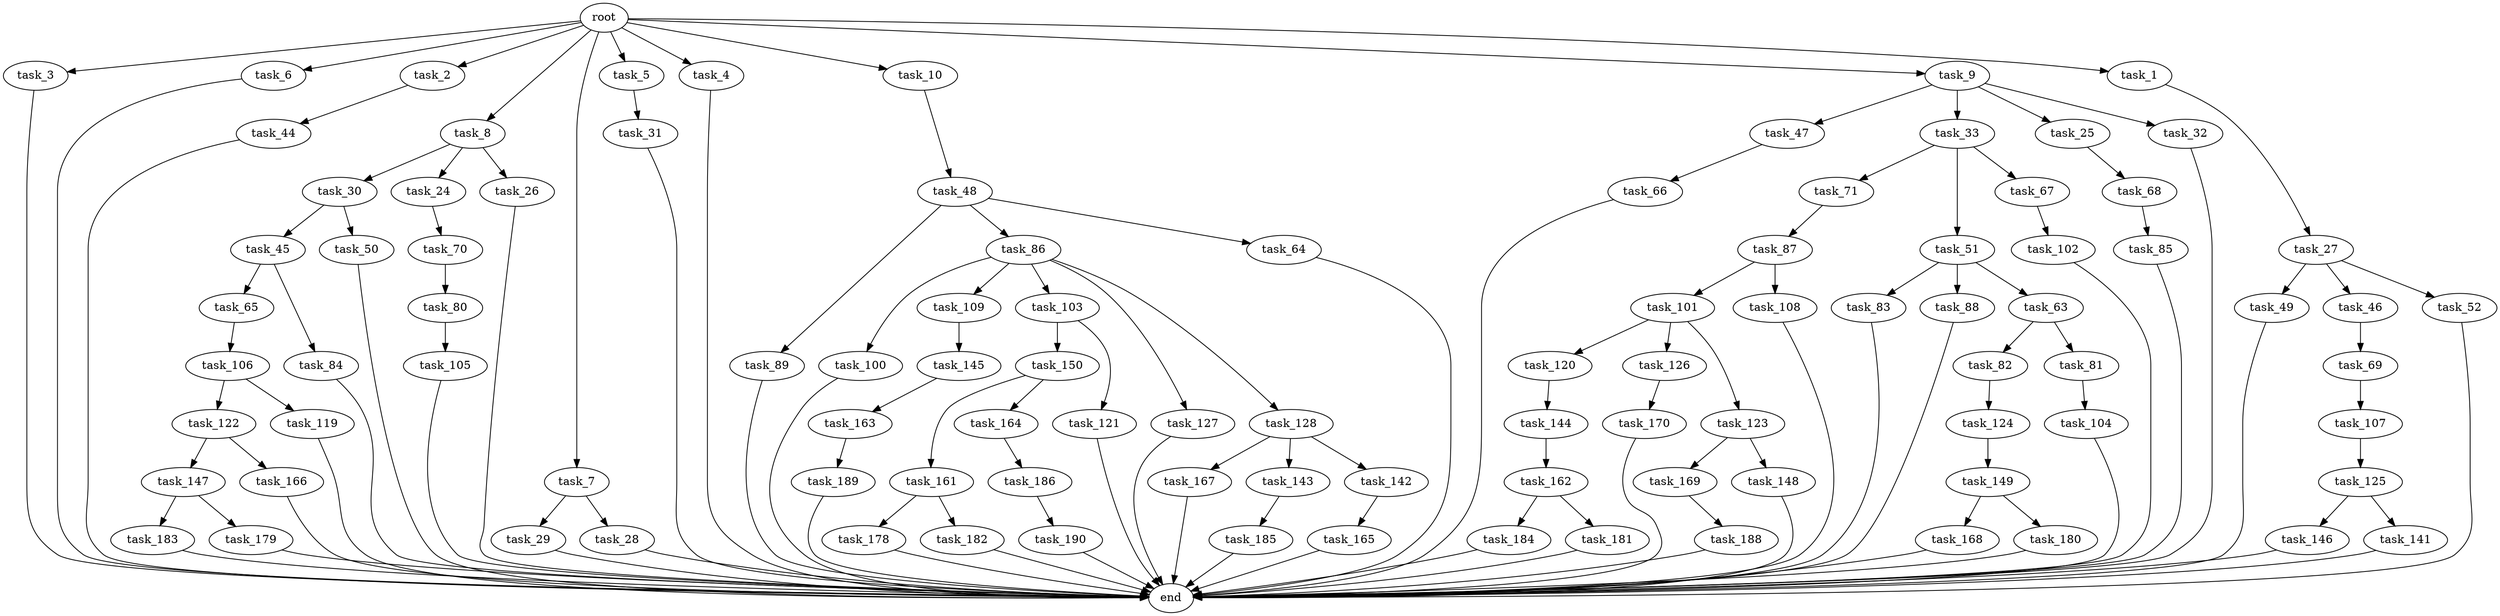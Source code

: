 digraph G {
  task_65 [size="30923764531.200001"];
  task_45 [size="85899345920.000000"];
  task_89 [size="85899345920.000000"];
  task_100 [size="54975581388.800003"];
  task_47 [size="54975581388.800003"];
  task_3 [size="102.400000"];
  task_6 [size="102.400000"];
  task_30 [size="54975581388.800003"];
  task_2 [size="102.400000"];
  task_8 [size="102.400000"];
  task_150 [size="7730941132.800000"];
  task_44 [size="7730941132.800000"];
  task_163 [size="69578470195.199997"];
  task_69 [size="42090679500.800003"];
  task_84 [size="30923764531.200001"];
  task_49 [size="7730941132.800000"];
  task_184 [size="85899345920.000000"];
  task_86 [size="85899345920.000000"];
  task_145 [size="69578470195.199997"];
  task_82 [size="7730941132.800000"];
  task_168 [size="85899345920.000000"];
  task_7 [size="102.400000"];
  task_144 [size="21474836480.000000"];
  task_33 [size="54975581388.800003"];
  task_167 [size="21474836480.000000"];
  task_189 [size="85899345920.000000"];
  task_169 [size="7730941132.800000"];
  task_71 [size="54975581388.800003"];
  task_183 [size="3435973836.800000"];
  task_105 [size="85899345920.000000"];
  task_5 [size="102.400000"];
  task_48 [size="3435973836.800000"];
  task_4 [size="102.400000"];
  task_104 [size="54975581388.800003"];
  task_185 [size="13743895347.200001"];
  task_181 [size="85899345920.000000"];
  task_85 [size="85899345920.000000"];
  task_120 [size="85899345920.000000"];
  task_109 [size="54975581388.800003"];
  task_149 [size="85899345920.000000"];
  task_50 [size="85899345920.000000"];
  task_10 [size="102.400000"];
  task_161 [size="30923764531.200001"];
  task_83 [size="69578470195.199997"];
  task_147 [size="69578470195.199997"];
  task_103 [size="54975581388.800003"];
  task_24 [size="54975581388.800003"];
  task_9 [size="102.400000"];
  task_46 [size="7730941132.800000"];
  task_127 [size="54975581388.800003"];
  task_121 [size="7730941132.800000"];
  task_186 [size="3435973836.800000"];
  task_107 [size="30923764531.200001"];
  task_25 [size="54975581388.800003"];
  task_126 [size="85899345920.000000"];
  task_27 [size="13743895347.200001"];
  task_179 [size="3435973836.800000"];
  end [size="0.000000"];
  task_143 [size="21474836480.000000"];
  task_80 [size="85899345920.000000"];
  task_51 [size="54975581388.800003"];
  task_66 [size="54975581388.800003"];
  task_142 [size="21474836480.000000"];
  root [size="0.000000"];
  task_106 [size="3435973836.800000"];
  task_146 [size="3435973836.800000"];
  task_32 [size="54975581388.800003"];
  task_141 [size="3435973836.800000"];
  task_188 [size="54975581388.800003"];
  task_180 [size="85899345920.000000"];
  task_81 [size="7730941132.800000"];
  task_88 [size="69578470195.199997"];
  task_26 [size="54975581388.800003"];
  task_190 [size="69578470195.199997"];
  task_87 [size="13743895347.200001"];
  task_29 [size="7730941132.800000"];
  task_31 [size="13743895347.200001"];
  task_165 [size="13743895347.200001"];
  task_122 [size="7730941132.800000"];
  task_119 [size="7730941132.800000"];
  task_63 [size="69578470195.199997"];
  task_52 [size="7730941132.800000"];
  task_162 [size="13743895347.200001"];
  task_101 [size="69578470195.199997"];
  task_28 [size="7730941132.800000"];
  task_67 [size="54975581388.800003"];
  task_178 [size="42090679500.800003"];
  task_125 [size="7730941132.800000"];
  task_102 [size="21474836480.000000"];
  task_124 [size="21474836480.000000"];
  task_166 [size="69578470195.199997"];
  task_164 [size="30923764531.200001"];
  task_128 [size="54975581388.800003"];
  task_148 [size="7730941132.800000"];
  task_1 [size="102.400000"];
  task_108 [size="69578470195.199997"];
  task_68 [size="13743895347.200001"];
  task_182 [size="42090679500.800003"];
  task_70 [size="13743895347.200001"];
  task_123 [size="85899345920.000000"];
  task_64 [size="85899345920.000000"];
  task_170 [size="85899345920.000000"];

  task_65 -> task_106 [size="33554432.000000"];
  task_45 -> task_84 [size="301989888.000000"];
  task_45 -> task_65 [size="301989888.000000"];
  task_89 -> end [size="1.000000"];
  task_100 -> end [size="1.000000"];
  task_47 -> task_66 [size="536870912.000000"];
  task_3 -> end [size="1.000000"];
  task_6 -> end [size="1.000000"];
  task_30 -> task_50 [size="838860800.000000"];
  task_30 -> task_45 [size="838860800.000000"];
  task_2 -> task_44 [size="75497472.000000"];
  task_8 -> task_24 [size="536870912.000000"];
  task_8 -> task_26 [size="536870912.000000"];
  task_8 -> task_30 [size="536870912.000000"];
  task_150 -> task_161 [size="301989888.000000"];
  task_150 -> task_164 [size="301989888.000000"];
  task_44 -> end [size="1.000000"];
  task_163 -> task_189 [size="838860800.000000"];
  task_69 -> task_107 [size="301989888.000000"];
  task_84 -> end [size="1.000000"];
  task_49 -> end [size="1.000000"];
  task_184 -> end [size="1.000000"];
  task_86 -> task_100 [size="536870912.000000"];
  task_86 -> task_103 [size="536870912.000000"];
  task_86 -> task_109 [size="536870912.000000"];
  task_86 -> task_127 [size="536870912.000000"];
  task_86 -> task_128 [size="536870912.000000"];
  task_145 -> task_163 [size="679477248.000000"];
  task_82 -> task_124 [size="209715200.000000"];
  task_168 -> end [size="1.000000"];
  task_7 -> task_28 [size="75497472.000000"];
  task_7 -> task_29 [size="75497472.000000"];
  task_144 -> task_162 [size="134217728.000000"];
  task_33 -> task_71 [size="536870912.000000"];
  task_33 -> task_51 [size="536870912.000000"];
  task_33 -> task_67 [size="536870912.000000"];
  task_167 -> end [size="1.000000"];
  task_189 -> end [size="1.000000"];
  task_169 -> task_188 [size="536870912.000000"];
  task_71 -> task_87 [size="134217728.000000"];
  task_183 -> end [size="1.000000"];
  task_105 -> end [size="1.000000"];
  task_5 -> task_31 [size="134217728.000000"];
  task_48 -> task_64 [size="838860800.000000"];
  task_48 -> task_89 [size="838860800.000000"];
  task_48 -> task_86 [size="838860800.000000"];
  task_4 -> end [size="1.000000"];
  task_104 -> end [size="1.000000"];
  task_185 -> end [size="1.000000"];
  task_181 -> end [size="1.000000"];
  task_85 -> end [size="1.000000"];
  task_120 -> task_144 [size="209715200.000000"];
  task_109 -> task_145 [size="679477248.000000"];
  task_149 -> task_180 [size="838860800.000000"];
  task_149 -> task_168 [size="838860800.000000"];
  task_50 -> end [size="1.000000"];
  task_10 -> task_48 [size="33554432.000000"];
  task_161 -> task_182 [size="411041792.000000"];
  task_161 -> task_178 [size="411041792.000000"];
  task_83 -> end [size="1.000000"];
  task_147 -> task_179 [size="33554432.000000"];
  task_147 -> task_183 [size="33554432.000000"];
  task_103 -> task_150 [size="75497472.000000"];
  task_103 -> task_121 [size="75497472.000000"];
  task_24 -> task_70 [size="134217728.000000"];
  task_9 -> task_47 [size="536870912.000000"];
  task_9 -> task_33 [size="536870912.000000"];
  task_9 -> task_25 [size="536870912.000000"];
  task_9 -> task_32 [size="536870912.000000"];
  task_46 -> task_69 [size="411041792.000000"];
  task_127 -> end [size="1.000000"];
  task_121 -> end [size="1.000000"];
  task_186 -> task_190 [size="679477248.000000"];
  task_107 -> task_125 [size="75497472.000000"];
  task_25 -> task_68 [size="134217728.000000"];
  task_126 -> task_170 [size="838860800.000000"];
  task_27 -> task_49 [size="75497472.000000"];
  task_27 -> task_46 [size="75497472.000000"];
  task_27 -> task_52 [size="75497472.000000"];
  task_179 -> end [size="1.000000"];
  task_143 -> task_185 [size="134217728.000000"];
  task_80 -> task_105 [size="838860800.000000"];
  task_51 -> task_88 [size="679477248.000000"];
  task_51 -> task_83 [size="679477248.000000"];
  task_51 -> task_63 [size="679477248.000000"];
  task_66 -> end [size="1.000000"];
  task_142 -> task_165 [size="134217728.000000"];
  root -> task_8 [size="1.000000"];
  root -> task_9 [size="1.000000"];
  root -> task_3 [size="1.000000"];
  root -> task_7 [size="1.000000"];
  root -> task_6 [size="1.000000"];
  root -> task_1 [size="1.000000"];
  root -> task_10 [size="1.000000"];
  root -> task_5 [size="1.000000"];
  root -> task_2 [size="1.000000"];
  root -> task_4 [size="1.000000"];
  task_106 -> task_119 [size="75497472.000000"];
  task_106 -> task_122 [size="75497472.000000"];
  task_146 -> end [size="1.000000"];
  task_32 -> end [size="1.000000"];
  task_141 -> end [size="1.000000"];
  task_188 -> end [size="1.000000"];
  task_180 -> end [size="1.000000"];
  task_81 -> task_104 [size="536870912.000000"];
  task_88 -> end [size="1.000000"];
  task_26 -> end [size="1.000000"];
  task_190 -> end [size="1.000000"];
  task_87 -> task_101 [size="679477248.000000"];
  task_87 -> task_108 [size="679477248.000000"];
  task_29 -> end [size="1.000000"];
  task_31 -> end [size="1.000000"];
  task_165 -> end [size="1.000000"];
  task_122 -> task_147 [size="679477248.000000"];
  task_122 -> task_166 [size="679477248.000000"];
  task_119 -> end [size="1.000000"];
  task_63 -> task_82 [size="75497472.000000"];
  task_63 -> task_81 [size="75497472.000000"];
  task_52 -> end [size="1.000000"];
  task_162 -> task_181 [size="838860800.000000"];
  task_162 -> task_184 [size="838860800.000000"];
  task_101 -> task_126 [size="838860800.000000"];
  task_101 -> task_120 [size="838860800.000000"];
  task_101 -> task_123 [size="838860800.000000"];
  task_28 -> end [size="1.000000"];
  task_67 -> task_102 [size="209715200.000000"];
  task_178 -> end [size="1.000000"];
  task_125 -> task_141 [size="33554432.000000"];
  task_125 -> task_146 [size="33554432.000000"];
  task_102 -> end [size="1.000000"];
  task_124 -> task_149 [size="838860800.000000"];
  task_166 -> end [size="1.000000"];
  task_164 -> task_186 [size="33554432.000000"];
  task_128 -> task_142 [size="209715200.000000"];
  task_128 -> task_167 [size="209715200.000000"];
  task_128 -> task_143 [size="209715200.000000"];
  task_148 -> end [size="1.000000"];
  task_1 -> task_27 [size="134217728.000000"];
  task_108 -> end [size="1.000000"];
  task_68 -> task_85 [size="838860800.000000"];
  task_182 -> end [size="1.000000"];
  task_70 -> task_80 [size="838860800.000000"];
  task_123 -> task_148 [size="75497472.000000"];
  task_123 -> task_169 [size="75497472.000000"];
  task_64 -> end [size="1.000000"];
  task_170 -> end [size="1.000000"];
}
